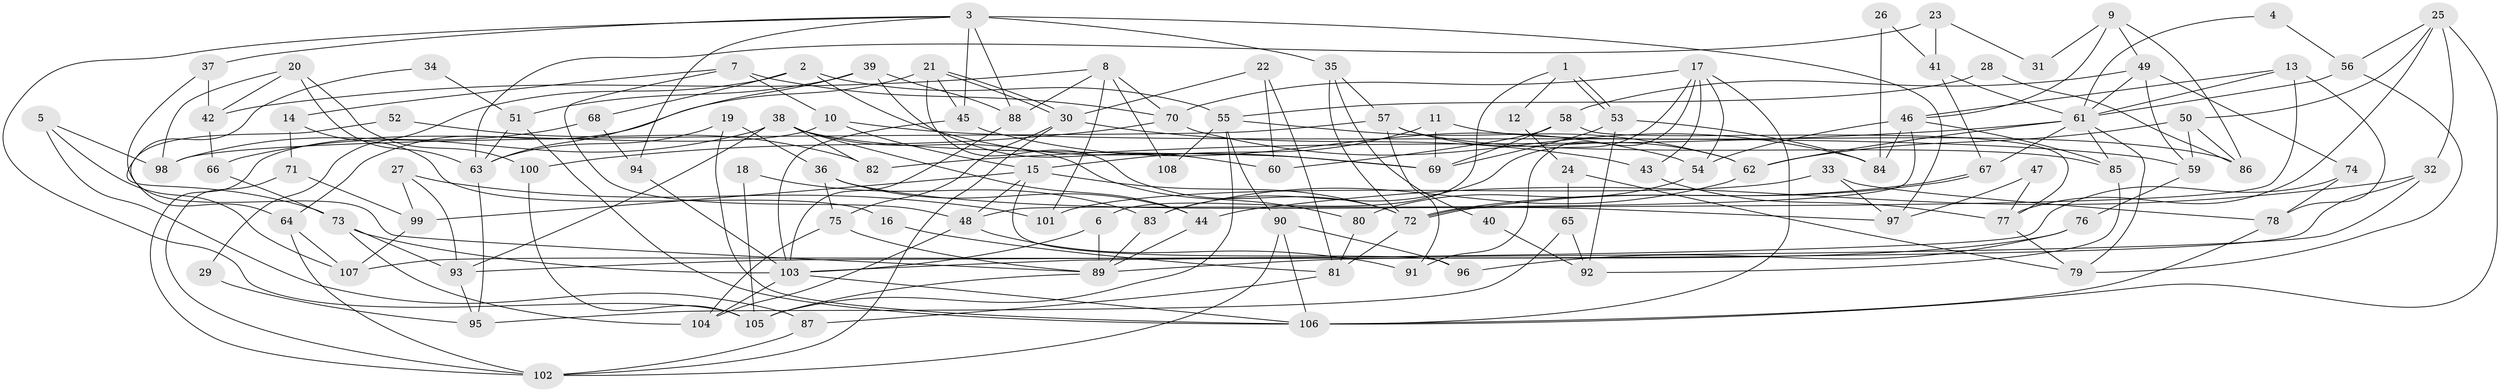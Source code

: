 // coarse degree distribution, {11: 0.046875, 4: 0.3125, 16: 0.015625, 5: 0.109375, 14: 0.015625, 3: 0.171875, 2: 0.15625, 10: 0.015625, 6: 0.0625, 8: 0.03125, 13: 0.015625, 12: 0.015625, 9: 0.015625, 7: 0.015625}
// Generated by graph-tools (version 1.1) at 2025/18/03/04/25 18:18:50]
// undirected, 108 vertices, 216 edges
graph export_dot {
graph [start="1"]
  node [color=gray90,style=filled];
  1;
  2;
  3;
  4;
  5;
  6;
  7;
  8;
  9;
  10;
  11;
  12;
  13;
  14;
  15;
  16;
  17;
  18;
  19;
  20;
  21;
  22;
  23;
  24;
  25;
  26;
  27;
  28;
  29;
  30;
  31;
  32;
  33;
  34;
  35;
  36;
  37;
  38;
  39;
  40;
  41;
  42;
  43;
  44;
  45;
  46;
  47;
  48;
  49;
  50;
  51;
  52;
  53;
  54;
  55;
  56;
  57;
  58;
  59;
  60;
  61;
  62;
  63;
  64;
  65;
  66;
  67;
  68;
  69;
  70;
  71;
  72;
  73;
  74;
  75;
  76;
  77;
  78;
  79;
  80;
  81;
  82;
  83;
  84;
  85;
  86;
  87;
  88;
  89;
  90;
  91;
  92;
  93;
  94;
  95;
  96;
  97;
  98;
  99;
  100;
  101;
  102;
  103;
  104;
  105;
  106;
  107;
  108;
  1 -- 53;
  1 -- 53;
  1 -- 6;
  1 -- 12;
  2 -- 55;
  2 -- 69;
  2 -- 29;
  2 -- 68;
  3 -- 88;
  3 -- 105;
  3 -- 35;
  3 -- 37;
  3 -- 45;
  3 -- 94;
  3 -- 97;
  4 -- 56;
  4 -- 61;
  5 -- 87;
  5 -- 107;
  5 -- 98;
  6 -- 89;
  6 -- 103;
  7 -- 10;
  7 -- 48;
  7 -- 14;
  7 -- 70;
  8 -- 70;
  8 -- 88;
  8 -- 42;
  8 -- 101;
  8 -- 108;
  9 -- 49;
  9 -- 46;
  9 -- 31;
  9 -- 86;
  10 -- 102;
  10 -- 15;
  10 -- 59;
  11 -- 86;
  11 -- 15;
  11 -- 69;
  12 -- 24;
  13 -- 61;
  13 -- 72;
  13 -- 46;
  13 -- 78;
  14 -- 71;
  14 -- 16;
  15 -- 99;
  15 -- 72;
  15 -- 48;
  15 -- 96;
  16 -- 81;
  17 -- 91;
  17 -- 106;
  17 -- 43;
  17 -- 54;
  17 -- 70;
  17 -- 83;
  18 -- 105;
  18 -- 83;
  19 -- 106;
  19 -- 63;
  19 -- 36;
  20 -- 98;
  20 -- 42;
  20 -- 63;
  20 -- 100;
  21 -- 45;
  21 -- 30;
  21 -- 30;
  21 -- 64;
  21 -- 72;
  22 -- 81;
  22 -- 30;
  22 -- 60;
  23 -- 41;
  23 -- 63;
  23 -- 31;
  24 -- 65;
  24 -- 79;
  25 -- 56;
  25 -- 106;
  25 -- 32;
  25 -- 50;
  25 -- 77;
  26 -- 84;
  26 -- 41;
  27 -- 93;
  27 -- 101;
  27 -- 99;
  28 -- 86;
  28 -- 55;
  29 -- 95;
  30 -- 75;
  30 -- 43;
  30 -- 102;
  32 -- 93;
  32 -- 44;
  32 -- 107;
  33 -- 97;
  33 -- 78;
  33 -- 101;
  34 -- 51;
  34 -- 73;
  35 -- 72;
  35 -- 40;
  35 -- 57;
  36 -- 44;
  36 -- 75;
  36 -- 97;
  37 -- 89;
  37 -- 42;
  38 -- 44;
  38 -- 69;
  38 -- 66;
  38 -- 80;
  38 -- 82;
  38 -- 93;
  39 -- 51;
  39 -- 60;
  39 -- 63;
  39 -- 88;
  40 -- 92;
  41 -- 67;
  41 -- 61;
  42 -- 66;
  43 -- 77;
  44 -- 89;
  45 -- 54;
  45 -- 103;
  46 -- 48;
  46 -- 54;
  46 -- 84;
  46 -- 85;
  47 -- 77;
  47 -- 97;
  48 -- 104;
  48 -- 91;
  49 -- 58;
  49 -- 61;
  49 -- 59;
  49 -- 74;
  50 -- 59;
  50 -- 62;
  50 -- 86;
  51 -- 106;
  51 -- 63;
  52 -- 64;
  52 -- 82;
  53 -- 84;
  53 -- 69;
  53 -- 92;
  54 -- 80;
  55 -- 105;
  55 -- 62;
  55 -- 90;
  55 -- 108;
  56 -- 79;
  56 -- 61;
  57 -- 98;
  57 -- 62;
  57 -- 85;
  57 -- 91;
  58 -- 69;
  58 -- 77;
  58 -- 60;
  59 -- 76;
  61 -- 85;
  61 -- 62;
  61 -- 67;
  61 -- 79;
  61 -- 82;
  62 -- 83;
  63 -- 95;
  64 -- 102;
  64 -- 107;
  65 -- 92;
  65 -- 95;
  66 -- 73;
  67 -- 72;
  67 -- 72;
  68 -- 94;
  68 -- 98;
  70 -- 84;
  70 -- 100;
  71 -- 99;
  71 -- 102;
  72 -- 81;
  73 -- 103;
  73 -- 93;
  73 -- 104;
  74 -- 103;
  74 -- 78;
  75 -- 104;
  75 -- 89;
  76 -- 89;
  76 -- 96;
  77 -- 79;
  78 -- 106;
  80 -- 81;
  81 -- 87;
  83 -- 89;
  85 -- 92;
  87 -- 102;
  88 -- 103;
  89 -- 105;
  90 -- 96;
  90 -- 102;
  90 -- 106;
  93 -- 95;
  94 -- 103;
  99 -- 107;
  100 -- 105;
  103 -- 106;
  103 -- 104;
}

